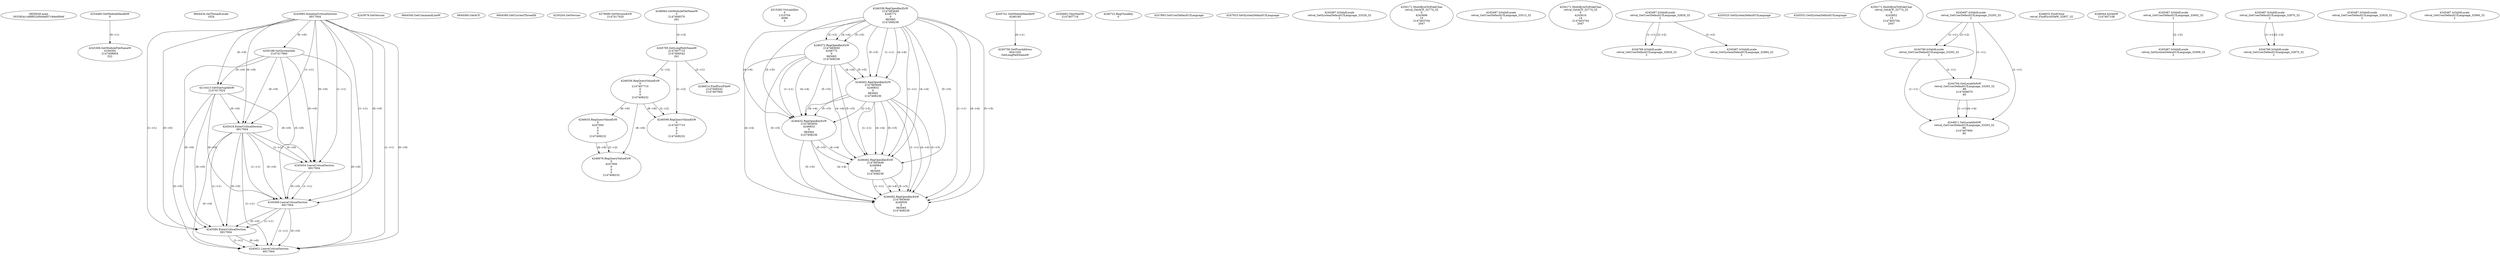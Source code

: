 // Global SCDG with merge call
digraph {
	0 [label="6850628.main
003383a1c68f832d0d4e857c94ed90ef"]
	1 [label="4254480.GetModuleHandleW
0"]
	2 [label="6844434.SetThreadLocale
1024"]
	3 [label="4243965.InitializeCriticalSection
6917004"]
	4 [label="4243979.GetVersion
"]
	5 [label="4250188.GetSystemInfo
2147417660"]
	3 -> 5 [label="(0-->0)"]
	6 [label="6844540.GetCommandLineW
"]
	7 [label="4214413.GetStartupInfoW
2147417624"]
	3 -> 7 [label="(0-->0)"]
	5 -> 7 [label="(0-->0)"]
	8 [label="6844560.GetACP
"]
	9 [label="6844580.GetCurrentThreadId
"]
	10 [label="4250204.GetVersion
"]
	11 [label="4276690.GetVersionExW
2147417420"]
	12 [label="4243306.GetModuleFileNameW
4194304
2147408904
522"]
	1 -> 12 [label="(0-->1)"]
	13 [label="4248064.GetModuleFileNameW
0
2147408370
261"]
	14 [label="4215383.VirtualAlloc
0
1310704
4096
4"]
	15 [label="4246338.RegOpenKeyExW
2147483649
4246772
0
983065
2147408236"]
	16 [label="4246372.RegOpenKeyExW
2147483650
4246772
0
983065
2147408236"]
	15 -> 16 [label="(2-->2)"]
	15 -> 16 [label="(4-->4)"]
	15 -> 16 [label="(5-->5)"]
	17 [label="4245741.GetModuleHandleW
4246160"]
	18 [label="4245758.GetProcAddress
9441320
GetLongPathNameW"]
	17 -> 18 [label="(0-->1)"]
	19 [label="4245785.GetLongPathNameW
2147407710
2147406542
261"]
	13 -> 19 [label="(3-->3)"]
	20 [label="4245683.CharNextW
2147407716"]
	21 [label="4246556.RegQueryValueExW
0
2147407710
0
0
0
2147408232"]
	19 -> 21 [label="(1-->2)"]
	22 [label="4246599.RegQueryValueExW
0
2147407710
0
0
0
2147408232"]
	19 -> 22 [label="(1-->2)"]
	21 -> 22 [label="(2-->2)"]
	21 -> 22 [label="(6-->6)"]
	23 [label="4246722.RegCloseKey
0"]
	24 [label="4247883.GetUserDefaultUILanguage
"]
	25 [label="4245418.EnterCriticalSection
6917004"]
	3 -> 25 [label="(1-->1)"]
	3 -> 25 [label="(0-->0)"]
	5 -> 25 [label="(0-->0)"]
	7 -> 25 [label="(0-->0)"]
	26 [label="4245454.LeaveCriticalSection
6917004"]
	3 -> 26 [label="(1-->1)"]
	25 -> 26 [label="(1-->1)"]
	3 -> 26 [label="(0-->0)"]
	5 -> 26 [label="(0-->0)"]
	7 -> 26 [label="(0-->0)"]
	25 -> 26 [label="(0-->0)"]
	27 [label="4247923.GetSystemDefaultUILanguage
"]
	28 [label="4245469.LeaveCriticalSection
6917004"]
	3 -> 28 [label="(1-->1)"]
	25 -> 28 [label="(1-->1)"]
	26 -> 28 [label="(1-->1)"]
	3 -> 28 [label="(0-->0)"]
	5 -> 28 [label="(0-->0)"]
	7 -> 28 [label="(0-->0)"]
	25 -> 28 [label="(0-->0)"]
	26 -> 28 [label="(0-->0)"]
	29 [label="4245487.IsValidLocale
retval_GetSystemDefaultUILanguage_33329_32
2"]
	30 [label="4250171.MultiByteToWideChar
retval_GetACP_32774_32
0
4243896
10
2147403704
2047"]
	31 [label="4246402.RegOpenKeyExW
2147483649
4246832
0
983065
2147408236"]
	15 -> 31 [label="(1-->1)"]
	15 -> 31 [label="(4-->4)"]
	16 -> 31 [label="(4-->4)"]
	15 -> 31 [label="(5-->5)"]
	16 -> 31 [label="(5-->5)"]
	32 [label="4246432.RegOpenKeyExW
2147483650
4246832
0
983065
2147408236"]
	16 -> 32 [label="(1-->1)"]
	31 -> 32 [label="(2-->2)"]
	15 -> 32 [label="(4-->4)"]
	16 -> 32 [label="(4-->4)"]
	31 -> 32 [label="(4-->4)"]
	15 -> 32 [label="(5-->5)"]
	16 -> 32 [label="(5-->5)"]
	31 -> 32 [label="(5-->5)"]
	33 [label="4246014.FindFirstFileW
2147406542
2147407064"]
	19 -> 33 [label="(2-->1)"]
	34 [label="4246635.RegQueryValueExW
0
4247000
0
0
0
2147408232"]
	21 -> 34 [label="(6-->6)"]
	35 [label="4246676.RegQueryValueExW
0
4247000
0
0
0
2147408232"]
	34 -> 35 [label="(2-->2)"]
	21 -> 35 [label="(6-->6)"]
	34 -> 35 [label="(6-->6)"]
	36 [label="4245487.IsValidLocale
retval_GetUserDefaultUILanguage_33513_32
2"]
	37 [label="4250171.MultiByteToWideChar
retval_GetACP_32774_32
0
4243616
14
2147403704
2047"]
	38 [label="4246462.RegOpenKeyExW
2147483649
4246884
0
983065
2147408236"]
	15 -> 38 [label="(1-->1)"]
	31 -> 38 [label="(1-->1)"]
	15 -> 38 [label="(4-->4)"]
	16 -> 38 [label="(4-->4)"]
	31 -> 38 [label="(4-->4)"]
	32 -> 38 [label="(4-->4)"]
	15 -> 38 [label="(5-->5)"]
	16 -> 38 [label="(5-->5)"]
	31 -> 38 [label="(5-->5)"]
	32 -> 38 [label="(5-->5)"]
	39 [label="4246492.RegOpenKeyExW
2147483649
4246936
0
983065
2147408236"]
	15 -> 39 [label="(1-->1)"]
	31 -> 39 [label="(1-->1)"]
	38 -> 39 [label="(1-->1)"]
	15 -> 39 [label="(4-->4)"]
	16 -> 39 [label="(4-->4)"]
	31 -> 39 [label="(4-->4)"]
	32 -> 39 [label="(4-->4)"]
	38 -> 39 [label="(4-->4)"]
	15 -> 39 [label="(5-->5)"]
	16 -> 39 [label="(5-->5)"]
	31 -> 39 [label="(5-->5)"]
	32 -> 39 [label="(5-->5)"]
	38 -> 39 [label="(5-->5)"]
	40 [label="4245487.IsValidLocale
retval_GetUserDefaultUILanguage_32829_32
2"]
	41 [label="4244766.IsValidLocale
retval_GetUserDefaultUILanguage_32829_32
2"]
	40 -> 41 [label="(1-->1)"]
	40 -> 41 [label="(2-->2)"]
	42 [label="4245525.GetSystemDefaultUILanguage
"]
	43 [label="4245552.GetSystemDefaultUILanguage
"]
	44 [label="4250171.MultiByteToWideChar
retval_GetACP_32774_32
0
4243852
13
2147403704
2047"]
	45 [label="4245487.IsValidLocale
retval_GetUserDefaultUILanguage_33293_32
2"]
	46 [label="4244766.IsValidLocale
retval_GetUserDefaultUILanguage_33293_32
2"]
	45 -> 46 [label="(1-->1)"]
	45 -> 46 [label="(2-->2)"]
	47 [label="4244794.GetLocaleInfoW
retval_GetUserDefaultUILanguage_33293_32
89
2147408070
85"]
	45 -> 47 [label="(1-->1)"]
	46 -> 47 [label="(1-->1)"]
	48 [label="4244811.GetLocaleInfoW
retval_GetUserDefaultUILanguage_33293_32
90
2147407900
85"]
	45 -> 48 [label="(1-->1)"]
	46 -> 48 [label="(1-->1)"]
	47 -> 48 [label="(1-->1)"]
	47 -> 48 [label="(4-->4)"]
	49 [label="4246032.FindClose
retval_FindFirstFileW_32957_32"]
	50 [label="4246044.lstrlenW
2147407108"]
	51 [label="4245487.IsValidLocale
retval_GetUserDefaultUILanguage_33402_32
2"]
	52 [label="4245580.EnterCriticalSection
6917004"]
	3 -> 52 [label="(1-->1)"]
	25 -> 52 [label="(1-->1)"]
	28 -> 52 [label="(1-->1)"]
	3 -> 52 [label="(0-->0)"]
	5 -> 52 [label="(0-->0)"]
	7 -> 52 [label="(0-->0)"]
	25 -> 52 [label="(0-->0)"]
	28 -> 52 [label="(0-->0)"]
	53 [label="4245621.LeaveCriticalSection
6917004"]
	3 -> 53 [label="(1-->1)"]
	25 -> 53 [label="(1-->1)"]
	28 -> 53 [label="(1-->1)"]
	52 -> 53 [label="(1-->1)"]
	3 -> 53 [label="(0-->0)"]
	5 -> 53 [label="(0-->0)"]
	7 -> 53 [label="(0-->0)"]
	25 -> 53 [label="(0-->0)"]
	28 -> 53 [label="(0-->0)"]
	52 -> 53 [label="(0-->0)"]
	54 [label="4245487.IsValidLocale
retval_GetSystemDefaultUILanguage_33569_32
2"]
	51 -> 54 [label="(2-->2)"]
	55 [label="4245487.IsValidLocale
retval_GetUserDefaultUILanguage_32870_32
2"]
	56 [label="4244766.IsValidLocale
retval_GetUserDefaultUILanguage_32870_32
2"]
	55 -> 56 [label="(1-->1)"]
	55 -> 56 [label="(2-->2)"]
	57 [label="4245487.IsValidLocale
retval_GetUserDefaultUILanguage_32929_32
2"]
	58 [label="4245487.IsValidLocale
retval_GetSystemDefaultUILanguage_32984_32
2"]
	40 -> 58 [label="(2-->2)"]
	59 [label="4245487.IsValidLocale
retval_GetUserDefaultUILanguage_32940_32
2"]
}
